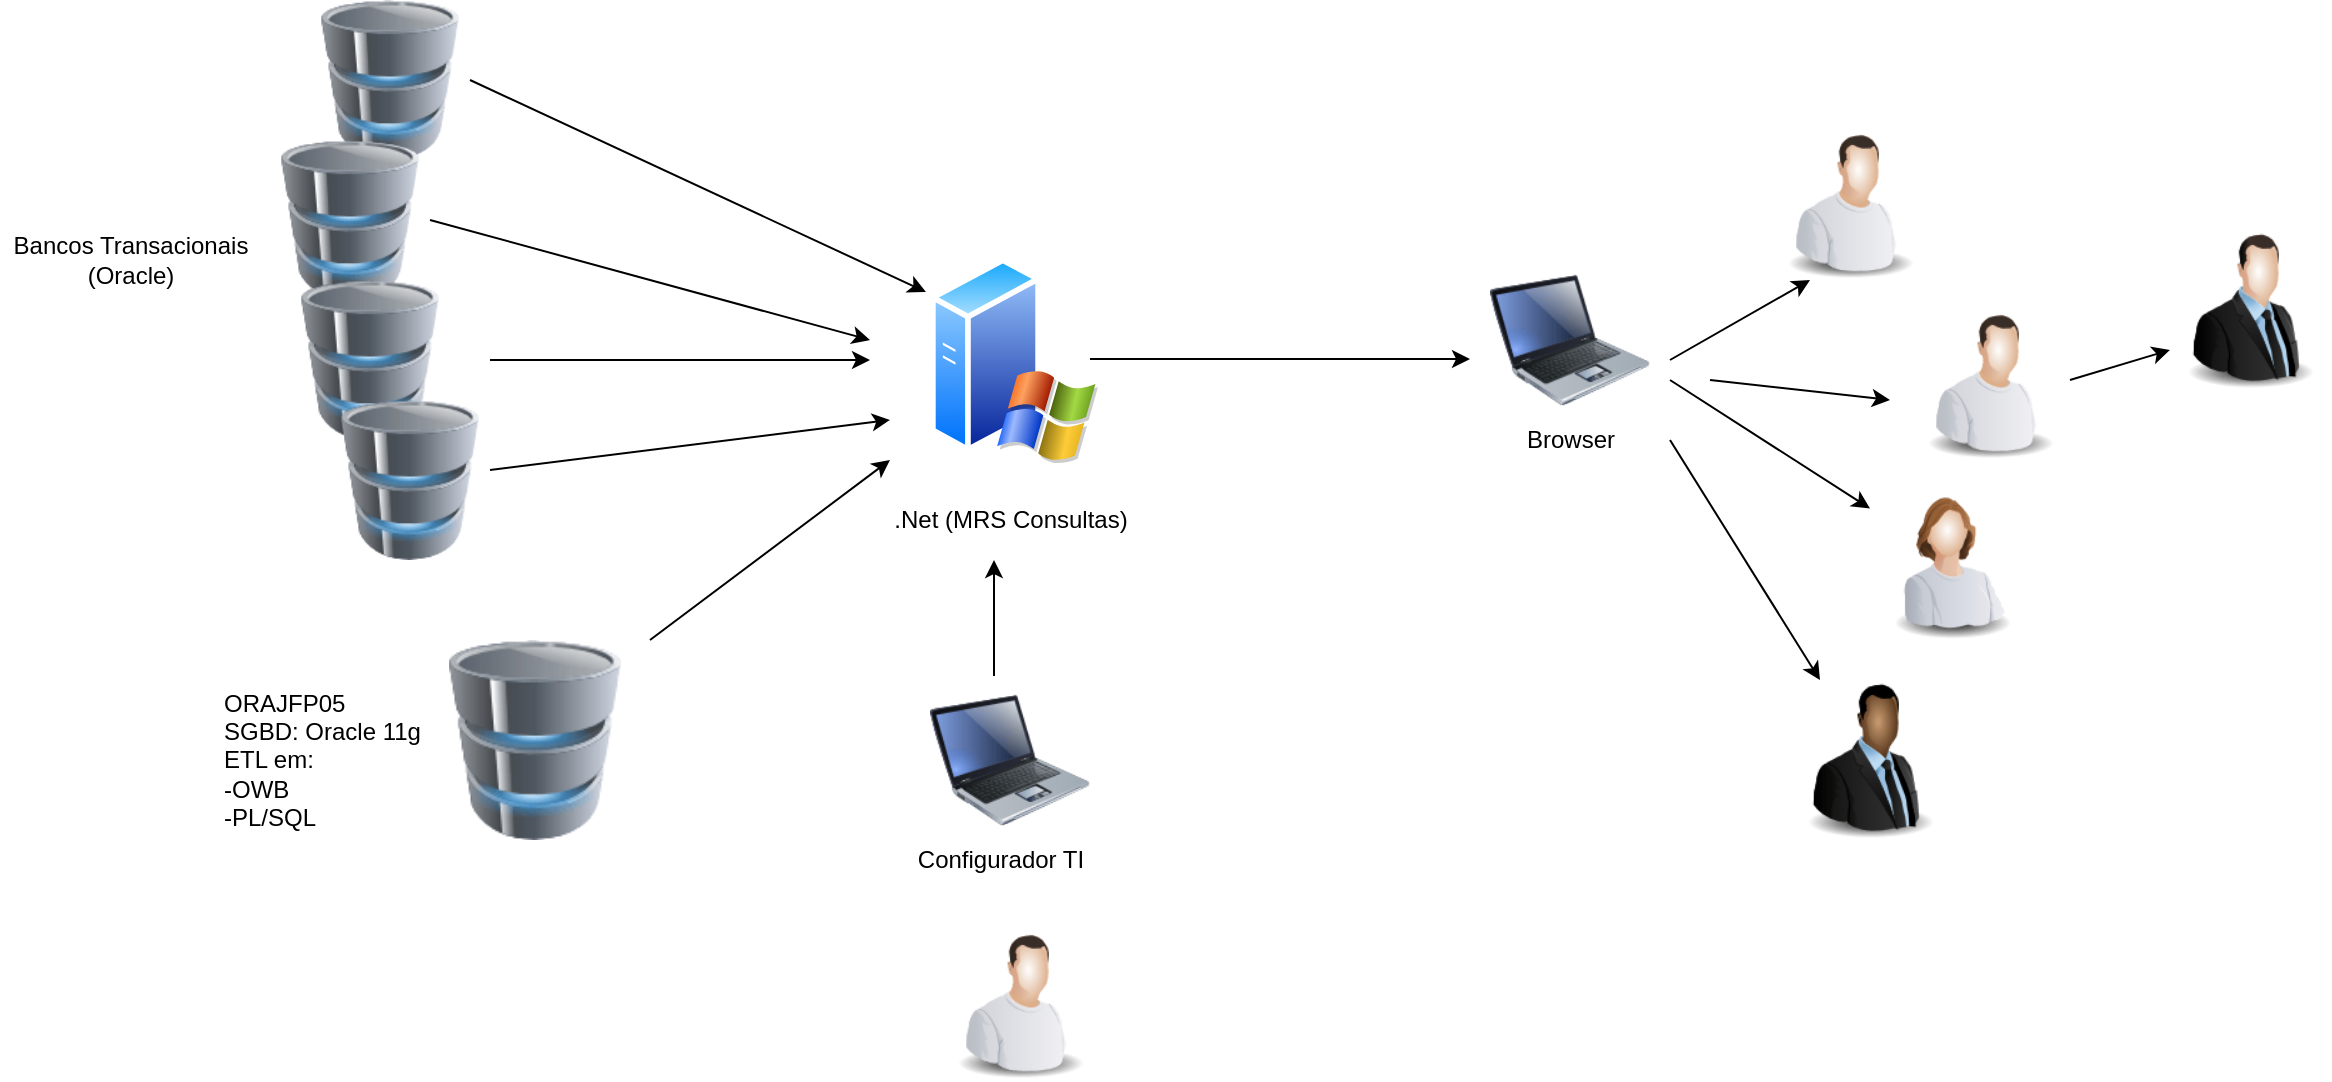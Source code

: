 <mxfile version="13.5.3" type="github">
  <diagram id="inYkrisZdpCWvH0mylS8" name="Page-1">
    <mxGraphModel dx="1422" dy="745" grid="1" gridSize="10" guides="1" tooltips="1" connect="1" arrows="1" fold="1" page="1" pageScale="1" pageWidth="827" pageHeight="1169" math="0" shadow="0">
      <root>
        <mxCell id="0" />
        <mxCell id="1" parent="0" />
        <mxCell id="4Zabpoj7PgC8b4IljEoc-2" value="" style="image;html=1;labelBackgroundColor=#ffffff;image=img/lib/clip_art/people/Worker_Man_128x128.png" parent="1" vertex="1">
          <mxGeometry x="890" y="160" width="80" height="80" as="geometry" />
        </mxCell>
        <mxCell id="4Zabpoj7PgC8b4IljEoc-3" value="" style="image;html=1;labelBackgroundColor=#ffffff;image=img/lib/clip_art/people/Suit_Man_128x128.png" parent="1" vertex="1">
          <mxGeometry x="1090" y="215" width="80" height="80" as="geometry" />
        </mxCell>
        <mxCell id="4Zabpoj7PgC8b4IljEoc-4" value="" style="image;html=1;labelBackgroundColor=#ffffff;image=img/lib/clip_art/people/Suit_Man_Black_128x128.png" parent="1" vertex="1">
          <mxGeometry x="900" y="440" width="80" height="80" as="geometry" />
        </mxCell>
        <mxCell id="4Zabpoj7PgC8b4IljEoc-5" value="" style="image;html=1;labelBackgroundColor=#ffffff;image=img/lib/clip_art/computers/Database_128x128.png" parent="1" vertex="1">
          <mxGeometry x="160" y="100" width="80" height="80" as="geometry" />
        </mxCell>
        <mxCell id="4Zabpoj7PgC8b4IljEoc-6" value="" style="image;html=1;labelBackgroundColor=#ffffff;image=img/lib/clip_art/computers/Database_128x128.png" parent="1" vertex="1">
          <mxGeometry x="140" y="170" width="80" height="80" as="geometry" />
        </mxCell>
        <mxCell id="4Zabpoj7PgC8b4IljEoc-7" value="" style="image;html=1;labelBackgroundColor=#ffffff;image=img/lib/clip_art/computers/Database_128x128.png" parent="1" vertex="1">
          <mxGeometry x="150" y="240" width="80" height="80" as="geometry" />
        </mxCell>
        <mxCell id="4Zabpoj7PgC8b4IljEoc-8" value="" style="image;html=1;labelBackgroundColor=#ffffff;image=img/lib/clip_art/computers/Database_128x128.png" parent="1" vertex="1">
          <mxGeometry x="170" y="300" width="80" height="80" as="geometry" />
        </mxCell>
        <mxCell id="4Zabpoj7PgC8b4IljEoc-9" value="" style="image;html=1;labelBackgroundColor=#ffffff;image=img/lib/clip_art/computers/Database_128x128.png" parent="1" vertex="1">
          <mxGeometry x="225" y="420" width="95" height="100" as="geometry" />
        </mxCell>
        <mxCell id="YMRhmF-9sDAdHVnkn950-1" value="ORAJFP05&lt;br&gt;SGBD: Oracle 11g&lt;br&gt;ETL em:&lt;br&gt;-OWB&lt;br&gt;-PL/SQL" style="text;html=1;resizable=0;autosize=1;align=left;verticalAlign=middle;points=[];fillColor=none;strokeColor=none;rounded=0;textDirection=ltr;" parent="1" vertex="1">
          <mxGeometry x="115" y="440" width="110" height="80" as="geometry" />
        </mxCell>
        <mxCell id="YMRhmF-9sDAdHVnkn950-8" value="" style="image;html=1;labelBackgroundColor=#ffffff;image=img/lib/clip_art/computers/Laptop_128x128.png;align=left;" parent="1" vertex="1">
          <mxGeometry x="750" y="230" width="80" height="80" as="geometry" />
        </mxCell>
        <mxCell id="YMRhmF-9sDAdHVnkn950-10" value="Browser" style="text;html=1;resizable=0;autosize=1;align=center;verticalAlign=middle;points=[];fillColor=none;strokeColor=none;rounded=0;" parent="1" vertex="1">
          <mxGeometry x="760" y="310" width="60" height="20" as="geometry" />
        </mxCell>
        <mxCell id="YMRhmF-9sDAdHVnkn950-11" value="" style="image;html=1;labelBackgroundColor=#ffffff;image=img/lib/clip_art/people/Worker_Man_128x128.png" parent="1" vertex="1">
          <mxGeometry x="960" y="250" width="80" height="80" as="geometry" />
        </mxCell>
        <mxCell id="YMRhmF-9sDAdHVnkn950-12" value="" style="image;html=1;labelBackgroundColor=#ffffff;image=img/lib/clip_art/people/Worker_Woman_128x128.png;align=left;" parent="1" vertex="1">
          <mxGeometry x="940" y="340" width="80" height="80" as="geometry" />
        </mxCell>
        <mxCell id="YMRhmF-9sDAdHVnkn950-58" value="Bancos Transacionais&lt;br&gt;(Oracle)" style="text;html=1;resizable=0;autosize=1;align=center;verticalAlign=middle;points=[];fillColor=none;strokeColor=none;rounded=0;" parent="1" vertex="1">
          <mxGeometry x="5" y="215" width="130" height="30" as="geometry" />
        </mxCell>
        <mxCell id="TMsFoID1ObH95qxMyRnb-1" value="" style="aspect=fixed;perimeter=ellipsePerimeter;html=1;align=center;shadow=0;dashed=0;spacingTop=3;image;image=img/lib/active_directory/windows_server_2.svg;" parent="1" vertex="1">
          <mxGeometry x="470" y="227.5" width="84" height="105" as="geometry" />
        </mxCell>
        <mxCell id="TMsFoID1ObH95qxMyRnb-2" value="" style="endArrow=classic;html=1;" parent="1" edge="1">
          <mxGeometry width="50" height="50" relative="1" as="geometry">
            <mxPoint x="250" y="280" as="sourcePoint" />
            <mxPoint x="440" y="280" as="targetPoint" />
          </mxGeometry>
        </mxCell>
        <mxCell id="TMsFoID1ObH95qxMyRnb-3" value="" style="endArrow=classic;html=1;" parent="1" edge="1">
          <mxGeometry width="50" height="50" relative="1" as="geometry">
            <mxPoint x="550" y="279.5" as="sourcePoint" />
            <mxPoint x="740" y="279.5" as="targetPoint" />
          </mxGeometry>
        </mxCell>
        <mxCell id="TMsFoID1ObH95qxMyRnb-4" value=".Net (MRS Consultas)" style="text;html=1;resizable=0;autosize=1;align=center;verticalAlign=middle;points=[];fillColor=none;strokeColor=none;rounded=0;" parent="1" vertex="1">
          <mxGeometry x="445" y="350" width="130" height="20" as="geometry" />
        </mxCell>
        <mxCell id="TMsFoID1ObH95qxMyRnb-5" value="" style="endArrow=classic;html=1;exitX=1;exitY=0.5;exitDx=0;exitDy=0;entryX=-0.024;entryY=0.176;entryDx=0;entryDy=0;entryPerimeter=0;" parent="1" source="4Zabpoj7PgC8b4IljEoc-5" target="TMsFoID1ObH95qxMyRnb-1" edge="1">
          <mxGeometry width="50" height="50" relative="1" as="geometry">
            <mxPoint x="260" y="290" as="sourcePoint" />
            <mxPoint x="450" y="290" as="targetPoint" />
          </mxGeometry>
        </mxCell>
        <mxCell id="TMsFoID1ObH95qxMyRnb-6" value="" style="endArrow=classic;html=1;exitX=1;exitY=0.5;exitDx=0;exitDy=0;" parent="1" source="4Zabpoj7PgC8b4IljEoc-6" edge="1">
          <mxGeometry width="50" height="50" relative="1" as="geometry">
            <mxPoint x="270" y="300" as="sourcePoint" />
            <mxPoint x="440" y="270" as="targetPoint" />
          </mxGeometry>
        </mxCell>
        <mxCell id="TMsFoID1ObH95qxMyRnb-7" value="" style="endArrow=classic;html=1;" parent="1" source="4Zabpoj7PgC8b4IljEoc-8" edge="1">
          <mxGeometry width="50" height="50" relative="1" as="geometry">
            <mxPoint x="280" y="310" as="sourcePoint" />
            <mxPoint x="450" y="310" as="targetPoint" />
          </mxGeometry>
        </mxCell>
        <mxCell id="TMsFoID1ObH95qxMyRnb-8" value="" style="endArrow=classic;html=1;" parent="1" edge="1">
          <mxGeometry width="50" height="50" relative="1" as="geometry">
            <mxPoint x="330" y="420" as="sourcePoint" />
            <mxPoint x="450" y="330" as="targetPoint" />
          </mxGeometry>
        </mxCell>
        <mxCell id="TMsFoID1ObH95qxMyRnb-10" value="" style="endArrow=classic;html=1;" parent="1" target="4Zabpoj7PgC8b4IljEoc-4" edge="1">
          <mxGeometry width="50" height="50" relative="1" as="geometry">
            <mxPoint x="840" y="320" as="sourcePoint" />
            <mxPoint x="998" y="436" as="targetPoint" />
          </mxGeometry>
        </mxCell>
        <mxCell id="TMsFoID1ObH95qxMyRnb-11" value="" style="endArrow=classic;html=1;" parent="1" target="YMRhmF-9sDAdHVnkn950-12" edge="1">
          <mxGeometry width="50" height="50" relative="1" as="geometry">
            <mxPoint x="840" y="290" as="sourcePoint" />
            <mxPoint x="925" y="450" as="targetPoint" />
          </mxGeometry>
        </mxCell>
        <mxCell id="TMsFoID1ObH95qxMyRnb-12" value="" style="endArrow=classic;html=1;entryX=0.25;entryY=1;entryDx=0;entryDy=0;" parent="1" target="4Zabpoj7PgC8b4IljEoc-2" edge="1">
          <mxGeometry width="50" height="50" relative="1" as="geometry">
            <mxPoint x="840" y="280" as="sourcePoint" />
            <mxPoint x="935" y="460" as="targetPoint" />
          </mxGeometry>
        </mxCell>
        <mxCell id="TMsFoID1ObH95qxMyRnb-13" value="" style="endArrow=classic;html=1;" parent="1" edge="1">
          <mxGeometry width="50" height="50" relative="1" as="geometry">
            <mxPoint x="860" y="290" as="sourcePoint" />
            <mxPoint x="950" y="300" as="targetPoint" />
          </mxGeometry>
        </mxCell>
        <mxCell id="TMsFoID1ObH95qxMyRnb-14" value="" style="endArrow=classic;html=1;exitX=1;exitY=0.5;exitDx=0;exitDy=0;entryX=0;entryY=0.75;entryDx=0;entryDy=0;" parent="1" source="YMRhmF-9sDAdHVnkn950-11" target="4Zabpoj7PgC8b4IljEoc-3" edge="1">
          <mxGeometry width="50" height="50" relative="1" as="geometry">
            <mxPoint x="880" y="360" as="sourcePoint" />
            <mxPoint x="955" y="480" as="targetPoint" />
          </mxGeometry>
        </mxCell>
        <mxCell id="Z5Qk7DdKzJTccViTkkjV-1" value="" style="image;html=1;labelBackgroundColor=#ffffff;image=img/lib/clip_art/computers/Laptop_128x128.png;align=left;" vertex="1" parent="1">
          <mxGeometry x="470" y="440" width="80" height="80" as="geometry" />
        </mxCell>
        <mxCell id="Z5Qk7DdKzJTccViTkkjV-2" value="" style="endArrow=classic;html=1;exitX=0.4;exitY=-0.025;exitDx=0;exitDy=0;exitPerimeter=0;" edge="1" parent="1" source="Z5Qk7DdKzJTccViTkkjV-1">
          <mxGeometry width="50" height="50" relative="1" as="geometry">
            <mxPoint x="490" y="440" as="sourcePoint" />
            <mxPoint x="502" y="380" as="targetPoint" />
          </mxGeometry>
        </mxCell>
        <mxCell id="Z5Qk7DdKzJTccViTkkjV-3" value="Configurador TI" style="text;html=1;resizable=0;autosize=1;align=center;verticalAlign=middle;points=[];fillColor=none;strokeColor=none;rounded=0;" vertex="1" parent="1">
          <mxGeometry x="455" y="520" width="100" height="20" as="geometry" />
        </mxCell>
        <mxCell id="Z5Qk7DdKzJTccViTkkjV-4" value="" style="image;html=1;labelBackgroundColor=#ffffff;image=img/lib/clip_art/people/Worker_Man_128x128.png" vertex="1" parent="1">
          <mxGeometry x="475" y="560" width="80" height="80" as="geometry" />
        </mxCell>
      </root>
    </mxGraphModel>
  </diagram>
</mxfile>
